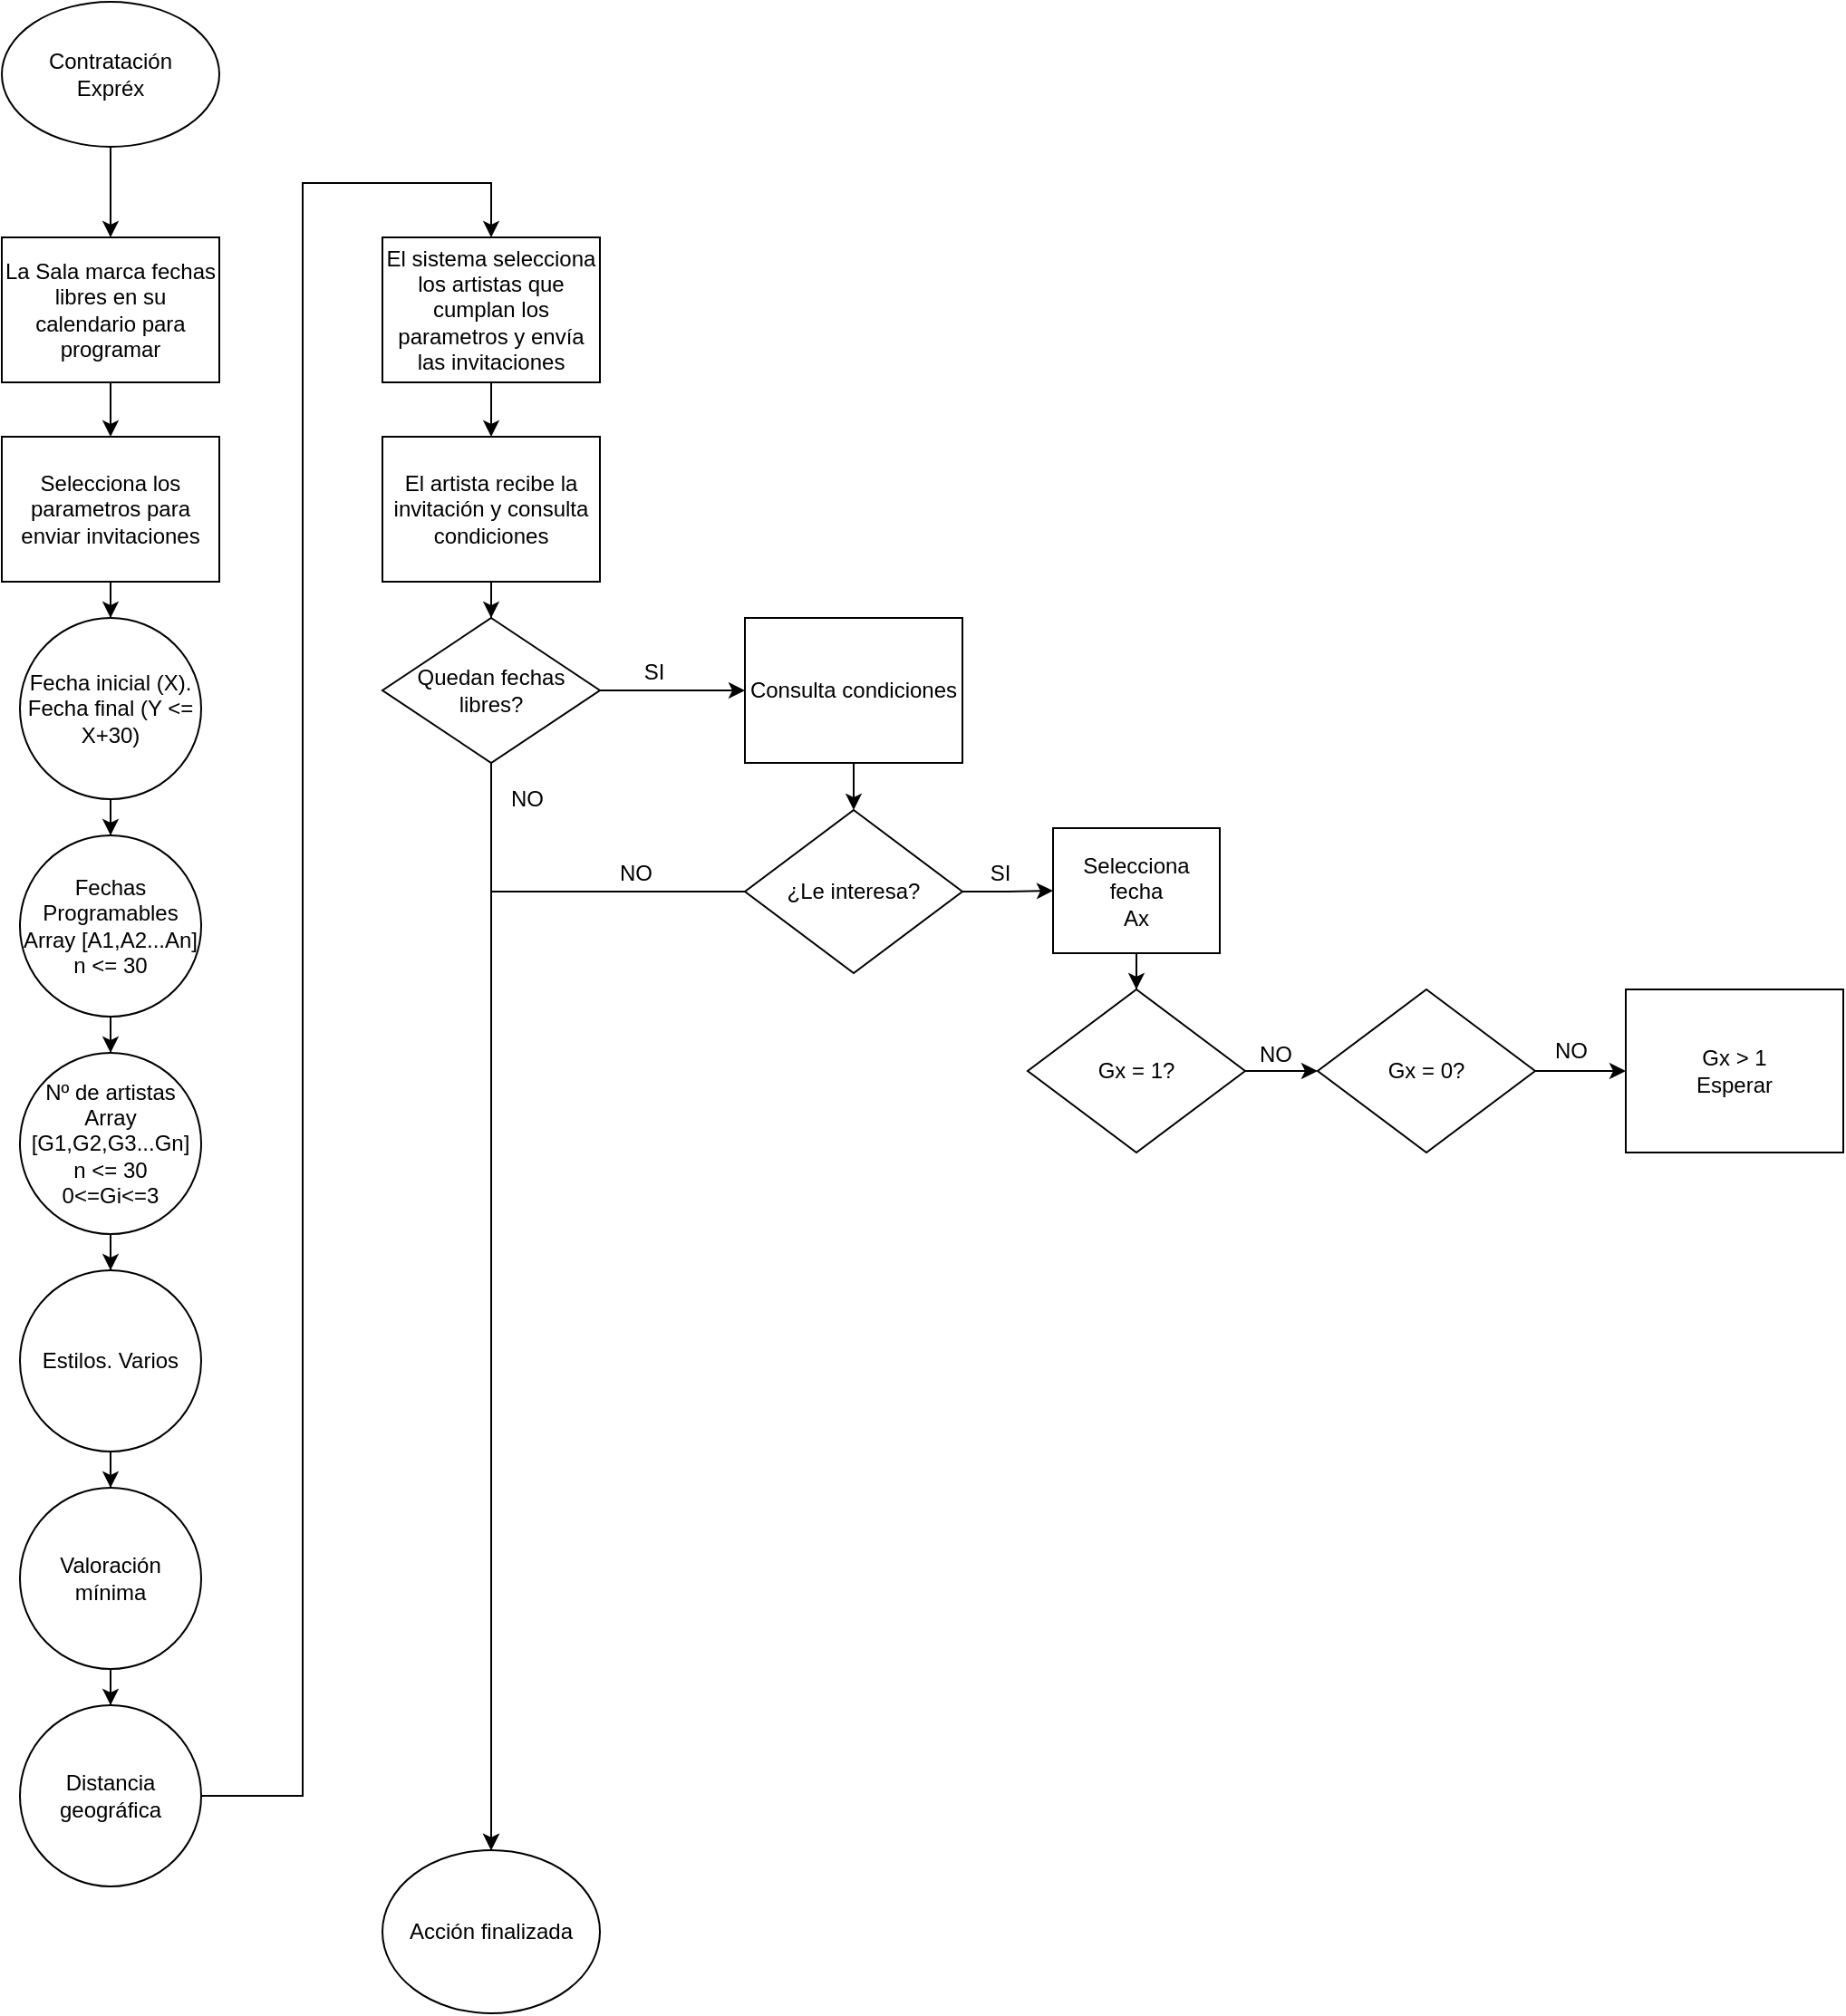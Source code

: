 <mxfile version="25.0.2">
  <diagram id="08364719-37a2-eb97-390a-0d10137c96f5" name="Page-1">
    <mxGraphModel dx="1434" dy="854" grid="1" gridSize="10" guides="1" tooltips="1" connect="1" arrows="1" fold="1" page="1" pageScale="1" pageWidth="827" pageHeight="1169" background="#ffffff" math="0" shadow="0">
      <root>
        <mxCell id="0" />
        <mxCell id="1" parent="0" />
        <mxCell id="4" value="" style="edgeStyle=orthogonalEdgeStyle;rounded=0;html=1;jettySize=auto;orthogonalLoop=1;" parent="1" source="2" target="3" edge="1">
          <mxGeometry relative="1" as="geometry" />
        </mxCell>
        <mxCell id="2" value="Contratación&lt;div&gt;Expréx&lt;/div&gt;" style="ellipse;whiteSpace=wrap;html=1;" parent="1" vertex="1">
          <mxGeometry x="100" y="30" width="120" height="80" as="geometry" />
        </mxCell>
        <mxCell id="7" value="" style="edgeStyle=orthogonalEdgeStyle;rounded=0;html=1;jettySize=auto;orthogonalLoop=1;" parent="1" source="3" target="6" edge="1">
          <mxGeometry relative="1" as="geometry" />
        </mxCell>
        <mxCell id="3" value="La Sala marca fechas libres en su calendario para programar" style="rectangle;whiteSpace=wrap;html=1;" parent="1" vertex="1">
          <mxGeometry x="100" y="160" width="120" height="80" as="geometry" />
        </mxCell>
        <mxCell id="24" value="" style="edgeStyle=orthogonalEdgeStyle;rounded=0;html=1;jettySize=auto;orthogonalLoop=1;" parent="1" source="6" target="23" edge="1">
          <mxGeometry relative="1" as="geometry" />
        </mxCell>
        <mxCell id="6" value="Selecciona los parametros para enviar invitaciones" style="rectangle;whiteSpace=wrap;html=1;" parent="1" vertex="1">
          <mxGeometry x="100" y="270" width="120" height="80" as="geometry" />
        </mxCell>
        <mxCell id="28" value="" style="edgeStyle=orthogonalEdgeStyle;rounded=0;html=1;jettySize=auto;orthogonalLoop=1;" parent="1" source="23" target="27" edge="1">
          <mxGeometry relative="1" as="geometry" />
        </mxCell>
        <mxCell id="23" value="Fecha inicial (X).&lt;div&gt;Fecha final&amp;nbsp;&lt;span&gt;(Y &amp;lt;= X+30&lt;/span&gt;&lt;span&gt;)&lt;/span&gt;&lt;/div&gt;" style="ellipse;whiteSpace=wrap;html=1;aspect=fixed;" parent="1" vertex="1">
          <mxGeometry x="110" y="370" width="100" height="100" as="geometry" />
        </mxCell>
        <mxCell id="36" value="" style="edgeStyle=orthogonalEdgeStyle;rounded=0;html=1;jettySize=auto;orthogonalLoop=1;" parent="1" source="27" target="35" edge="1">
          <mxGeometry relative="1" as="geometry" />
        </mxCell>
        <mxCell id="27" value="Fechas Programables&lt;div&gt;Array [A1,A2...An]&lt;/div&gt;&lt;div&gt;n &amp;lt;= 30&lt;/div&gt;" style="ellipse;whiteSpace=wrap;html=1;aspect=fixed;" parent="1" vertex="1">
          <mxGeometry x="110" y="490" width="100" height="100" as="geometry" />
        </mxCell>
        <mxCell id="37" style="edgeStyle=orthogonalEdgeStyle;rounded=0;html=1;jettySize=auto;orthogonalLoop=1;entryX=0.5;entryY=0;" parent="1" source="35" target="29" edge="1">
          <mxGeometry relative="1" as="geometry">
            <mxPoint x="160" y="740" as="targetPoint" />
            <Array as="points" />
          </mxGeometry>
        </mxCell>
        <mxCell id="35" value="Nº de artistas&lt;div&gt;Array [G1,G2,G3...Gn]&lt;/div&gt;&lt;div&gt;n &amp;lt;= 30&lt;/div&gt;&lt;div&gt;0&amp;lt;=Gi&amp;lt;=3&lt;/div&gt;" style="ellipse;whiteSpace=wrap;html=1;aspect=fixed;" parent="1" vertex="1">
          <mxGeometry x="110" y="610" width="100" height="100" as="geometry" />
        </mxCell>
        <mxCell id="32" value="" style="edgeStyle=orthogonalEdgeStyle;rounded=0;html=1;jettySize=auto;orthogonalLoop=1;" parent="1" source="29" target="31" edge="1">
          <mxGeometry relative="1" as="geometry" />
        </mxCell>
        <mxCell id="29" value="Estilos. Varios" style="ellipse;whiteSpace=wrap;html=1;aspect=fixed;" parent="1" vertex="1">
          <mxGeometry x="110" y="730" width="100" height="100" as="geometry" />
        </mxCell>
        <mxCell id="34" value="" style="edgeStyle=orthogonalEdgeStyle;rounded=0;html=1;jettySize=auto;orthogonalLoop=1;" parent="1" source="31" target="33" edge="1">
          <mxGeometry relative="1" as="geometry" />
        </mxCell>
        <mxCell id="31" value="Valoración mínima" style="ellipse;whiteSpace=wrap;html=1;aspect=fixed;" parent="1" vertex="1">
          <mxGeometry x="110" y="850" width="100" height="100" as="geometry" />
        </mxCell>
        <mxCell id="38" style="edgeStyle=orthogonalEdgeStyle;rounded=0;html=1;jettySize=auto;orthogonalLoop=1;entryX=0.5;entryY=0;" parent="1" source="33" target="9" edge="1">
          <mxGeometry relative="1" as="geometry">
            <mxPoint x="240" y="1020" as="targetPoint" />
            <Array as="points">
              <mxPoint x="266" y="1020" />
              <mxPoint x="266" y="130" />
              <mxPoint x="370" y="130" />
            </Array>
          </mxGeometry>
        </mxCell>
        <mxCell id="33" value="Distancia geográfica" style="ellipse;whiteSpace=wrap;html=1;aspect=fixed;" parent="1" vertex="1">
          <mxGeometry x="110" y="970" width="100" height="100" as="geometry" />
        </mxCell>
        <mxCell id="12" value="" style="edgeStyle=orthogonalEdgeStyle;rounded=0;html=1;jettySize=auto;orthogonalLoop=1;" parent="1" source="9" target="11" edge="1">
          <mxGeometry relative="1" as="geometry" />
        </mxCell>
        <mxCell id="9" value="El sistema selecciona los artistas que cumplan los parametros y envía las invitaciones" style="rectangle;whiteSpace=wrap;html=1;" parent="1" vertex="1">
          <mxGeometry x="310" y="160" width="120" height="80" as="geometry" />
        </mxCell>
        <mxCell id="14" value="" style="edgeStyle=orthogonalEdgeStyle;rounded=0;html=1;jettySize=auto;orthogonalLoop=1;entryX=0.5;entryY=0;" parent="1" target="13" edge="1">
          <mxGeometry relative="1" as="geometry">
            <mxPoint x="553" y="410" as="sourcePoint" />
            <mxPoint x="553" y="410" as="targetPoint" />
            <Array as="points">
              <mxPoint x="553" y="410" />
            </Array>
          </mxGeometry>
        </mxCell>
        <mxCell id="48" value="" style="edgeStyle=orthogonalEdgeStyle;rounded=0;html=1;jettySize=auto;orthogonalLoop=1;" parent="1" source="11" target="47" edge="1">
          <mxGeometry relative="1" as="geometry" />
        </mxCell>
        <mxCell id="11" value="El artista recibe la invitación y consulta condiciones" style="rectangle;whiteSpace=wrap;html=1;" parent="1" vertex="1">
          <mxGeometry x="310" y="270" width="120" height="80" as="geometry" />
        </mxCell>
        <mxCell id="52" value="" style="edgeStyle=orthogonalEdgeStyle;rounded=0;html=1;jettySize=auto;orthogonalLoop=1;" parent="1" source="47" target="51" edge="1">
          <mxGeometry relative="1" as="geometry" />
        </mxCell>
        <mxCell id="54" value="" style="edgeStyle=orthogonalEdgeStyle;rounded=0;html=1;jettySize=auto;orthogonalLoop=1;entryX=0.5;entryY=0;" parent="1" source="47" target="16" edge="1">
          <mxGeometry relative="1" as="geometry">
            <mxPoint x="370" y="530" as="targetPoint" />
            <Array as="points" />
          </mxGeometry>
        </mxCell>
        <mxCell id="47" value="Quedan fechas libres?" style="rhombus;whiteSpace=wrap;html=1;" parent="1" vertex="1">
          <mxGeometry x="310" y="370" width="120" height="80" as="geometry" />
        </mxCell>
        <mxCell id="51" value="Consulta condiciones" style="rectangle;whiteSpace=wrap;html=1;" parent="1" vertex="1">
          <mxGeometry x="510" y="370" width="120" height="80" as="geometry" />
        </mxCell>
        <mxCell id="17" value="" style="edgeStyle=orthogonalEdgeStyle;rounded=0;html=1;jettySize=auto;orthogonalLoop=1;" parent="1" source="13" target="16" edge="1">
          <mxGeometry relative="1" as="geometry" />
        </mxCell>
        <mxCell id="20" value="" style="edgeStyle=orthogonalEdgeStyle;rounded=0;html=1;jettySize=auto;orthogonalLoop=1;" parent="1" source="13" target="19" edge="1">
          <mxGeometry relative="1" as="geometry" />
        </mxCell>
        <mxCell id="13" value="¿Le interesa?" style="rhombus;whiteSpace=wrap;html=1;" parent="1" vertex="1">
          <mxGeometry x="510" y="476" width="120" height="90" as="geometry" />
        </mxCell>
        <mxCell id="40" value="" style="edgeStyle=orthogonalEdgeStyle;rounded=0;html=1;jettySize=auto;orthogonalLoop=1;" parent="1" source="19" target="39" edge="1">
          <mxGeometry relative="1" as="geometry" />
        </mxCell>
        <mxCell id="19" value="Selecciona fecha&lt;div&gt;Ax&lt;/div&gt;" style="rectangle;whiteSpace=wrap;html=1;" parent="1" vertex="1">
          <mxGeometry x="680" y="486" width="92" height="69" as="geometry" />
        </mxCell>
        <mxCell id="42" value="" style="edgeStyle=orthogonalEdgeStyle;rounded=0;html=1;jettySize=auto;orthogonalLoop=1;" parent="1" source="39" target="41" edge="1">
          <mxGeometry relative="1" as="geometry" />
        </mxCell>
        <mxCell id="39" value="Gx = 1?" style="rhombus;whiteSpace=wrap;html=1;" parent="1" vertex="1">
          <mxGeometry x="666" y="575" width="120" height="90" as="geometry" />
        </mxCell>
        <mxCell id="45" value="" style="edgeStyle=orthogonalEdgeStyle;rounded=0;html=1;jettySize=auto;orthogonalLoop=1;" parent="1" source="41" target="44" edge="1">
          <mxGeometry relative="1" as="geometry" />
        </mxCell>
        <mxCell id="41" value="Gx = 0?" style="rhombus;whiteSpace=wrap;html=1;" parent="1" vertex="1">
          <mxGeometry x="826" y="575" width="120" height="90" as="geometry" />
        </mxCell>
        <mxCell id="44" value="Gx &amp;gt; 1&lt;div&gt;Esperar&lt;/div&gt;" style="rectangle;whiteSpace=wrap;html=1;" parent="1" vertex="1">
          <mxGeometry x="996" y="575" width="120" height="90" as="geometry" />
        </mxCell>
        <mxCell id="16" value="Acción finalizada" style="ellipse;whiteSpace=wrap;html=1;" parent="1" vertex="1">
          <mxGeometry x="310" y="1050" width="120" height="90" as="geometry" />
        </mxCell>
        <mxCell id="18" value="NO" style="text;html=1;strokeColor=none;fillColor=none;align=center;verticalAlign=middle;whiteSpace=wrap;rounded=0;" parent="1" vertex="1">
          <mxGeometry x="430" y="501" width="40" height="20" as="geometry" />
        </mxCell>
        <mxCell id="21" style="edgeStyle=orthogonalEdgeStyle;rounded=0;html=1;exitX=0.5;exitY=0;entryX=0.5;entryY=0;jettySize=auto;orthogonalLoop=1;" parent="1" source="18" target="18" edge="1">
          <mxGeometry relative="1" as="geometry" />
        </mxCell>
        <mxCell id="22" value="SI" style="text;html=1;strokeColor=none;fillColor=none;align=center;verticalAlign=middle;whiteSpace=wrap;rounded=0;" parent="1" vertex="1">
          <mxGeometry x="631" y="501" width="40" height="20" as="geometry" />
        </mxCell>
        <mxCell id="43" value="NO" style="text;html=1;strokeColor=none;fillColor=none;align=center;verticalAlign=middle;whiteSpace=wrap;rounded=0;" parent="1" vertex="1">
          <mxGeometry x="783" y="601" width="40" height="20" as="geometry" />
        </mxCell>
        <mxCell id="46" value="NO" style="text;html=1;strokeColor=none;fillColor=none;align=center;verticalAlign=middle;whiteSpace=wrap;rounded=0;" parent="1" vertex="1">
          <mxGeometry x="946" y="599" width="40" height="20" as="geometry" />
        </mxCell>
        <mxCell id="49" value="SI" style="text;html=1;strokeColor=none;fillColor=none;align=center;verticalAlign=middle;whiteSpace=wrap;rounded=0;" parent="1" vertex="1">
          <mxGeometry x="440" y="390" width="40" height="20" as="geometry" />
        </mxCell>
        <mxCell id="55" value="NO" style="text;html=1;strokeColor=none;fillColor=none;align=center;verticalAlign=middle;whiteSpace=wrap;rounded=0;" parent="1" vertex="1">
          <mxGeometry x="370" y="460" width="40" height="20" as="geometry" />
        </mxCell>
      </root>
    </mxGraphModel>
  </diagram>
</mxfile>
